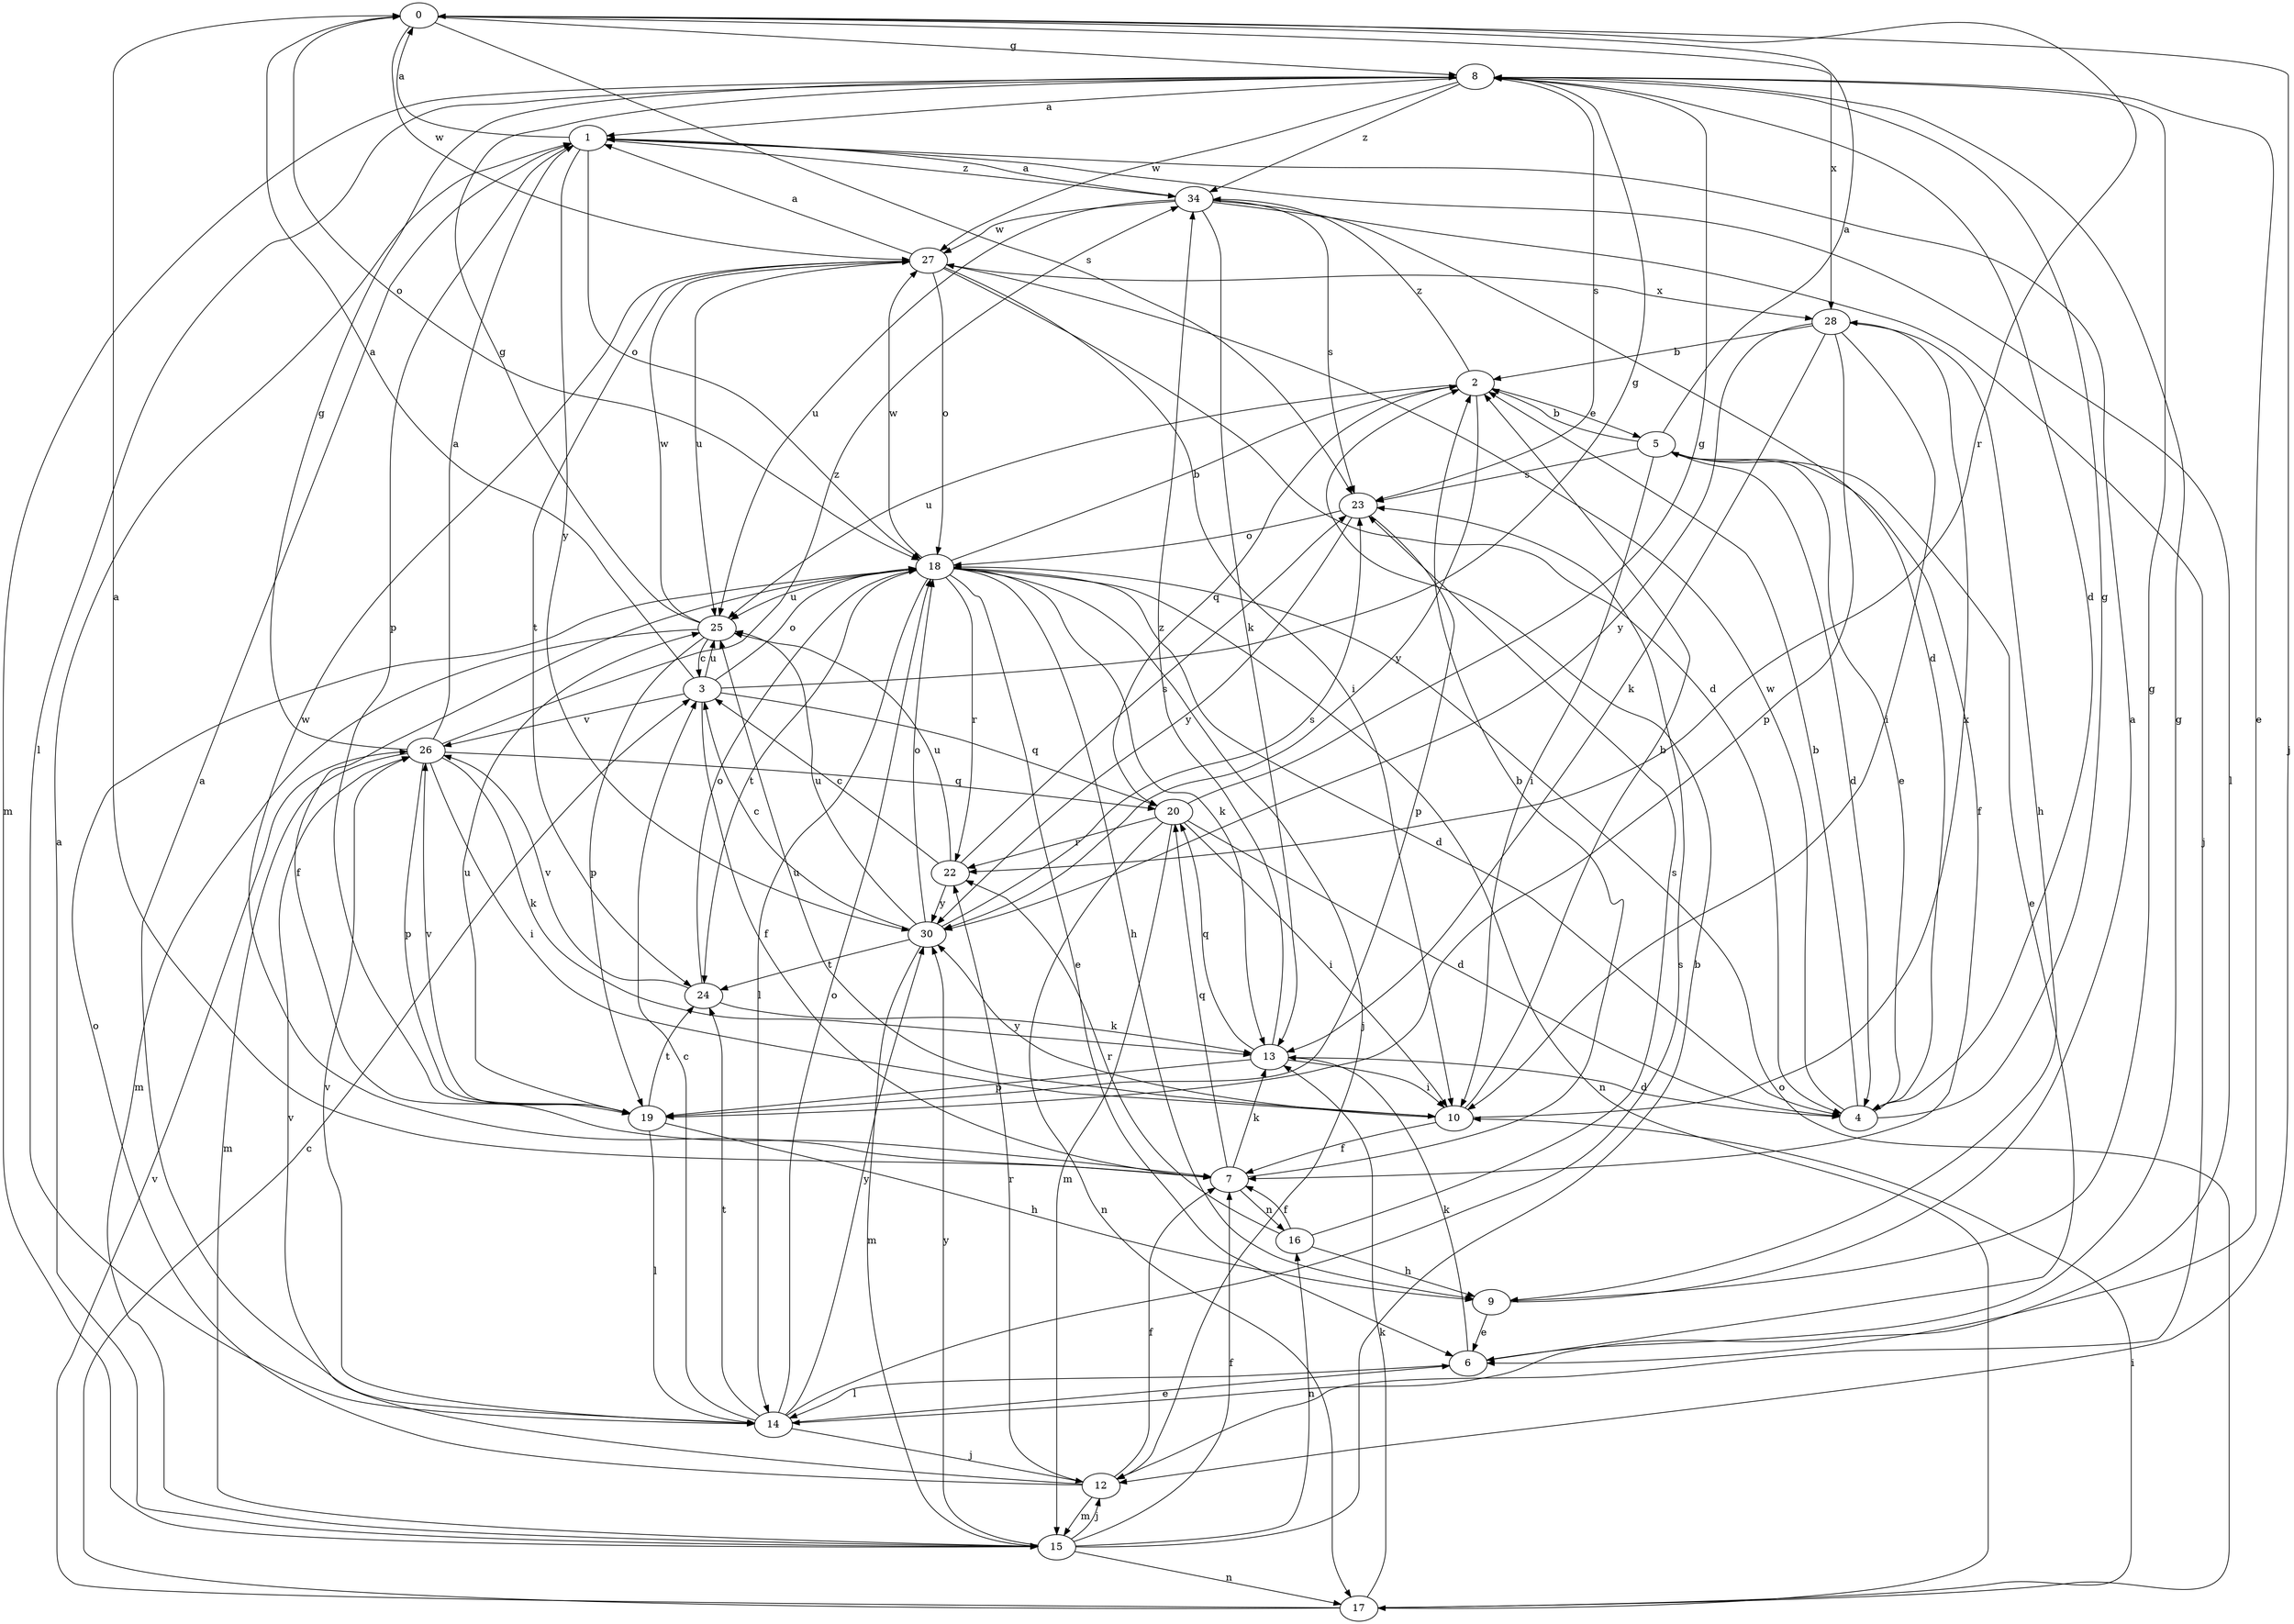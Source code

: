 strict digraph  {
0;
1;
2;
3;
4;
5;
6;
7;
8;
9;
10;
12;
13;
14;
15;
16;
17;
18;
19;
20;
22;
23;
24;
25;
26;
27;
28;
30;
34;
0 -> 8  [label=g];
0 -> 12  [label=j];
0 -> 18  [label=o];
0 -> 22  [label=r];
0 -> 23  [label=s];
0 -> 27  [label=w];
0 -> 28  [label=x];
1 -> 0  [label=a];
1 -> 14  [label=l];
1 -> 18  [label=o];
1 -> 19  [label=p];
1 -> 30  [label=y];
1 -> 34  [label=z];
2 -> 5  [label=e];
2 -> 20  [label=q];
2 -> 25  [label=u];
2 -> 30  [label=y];
2 -> 34  [label=z];
3 -> 0  [label=a];
3 -> 7  [label=f];
3 -> 8  [label=g];
3 -> 18  [label=o];
3 -> 20  [label=q];
3 -> 25  [label=u];
3 -> 26  [label=v];
4 -> 2  [label=b];
4 -> 5  [label=e];
4 -> 8  [label=g];
4 -> 27  [label=w];
5 -> 0  [label=a];
5 -> 2  [label=b];
5 -> 4  [label=d];
5 -> 6  [label=e];
5 -> 7  [label=f];
5 -> 10  [label=i];
5 -> 23  [label=s];
6 -> 8  [label=g];
6 -> 13  [label=k];
6 -> 14  [label=l];
7 -> 0  [label=a];
7 -> 2  [label=b];
7 -> 13  [label=k];
7 -> 16  [label=n];
7 -> 20  [label=q];
7 -> 27  [label=w];
8 -> 1  [label=a];
8 -> 4  [label=d];
8 -> 6  [label=e];
8 -> 14  [label=l];
8 -> 15  [label=m];
8 -> 23  [label=s];
8 -> 27  [label=w];
8 -> 34  [label=z];
9 -> 1  [label=a];
9 -> 6  [label=e];
9 -> 8  [label=g];
10 -> 2  [label=b];
10 -> 7  [label=f];
10 -> 25  [label=u];
10 -> 28  [label=x];
10 -> 30  [label=y];
12 -> 7  [label=f];
12 -> 15  [label=m];
12 -> 18  [label=o];
12 -> 22  [label=r];
12 -> 26  [label=v];
13 -> 4  [label=d];
13 -> 10  [label=i];
13 -> 19  [label=p];
13 -> 20  [label=q];
13 -> 34  [label=z];
14 -> 1  [label=a];
14 -> 3  [label=c];
14 -> 6  [label=e];
14 -> 12  [label=j];
14 -> 18  [label=o];
14 -> 23  [label=s];
14 -> 24  [label=t];
14 -> 26  [label=v];
14 -> 30  [label=y];
15 -> 1  [label=a];
15 -> 2  [label=b];
15 -> 7  [label=f];
15 -> 12  [label=j];
15 -> 16  [label=n];
15 -> 17  [label=n];
15 -> 30  [label=y];
16 -> 7  [label=f];
16 -> 9  [label=h];
16 -> 22  [label=r];
16 -> 23  [label=s];
17 -> 3  [label=c];
17 -> 10  [label=i];
17 -> 13  [label=k];
17 -> 18  [label=o];
17 -> 26  [label=v];
18 -> 2  [label=b];
18 -> 4  [label=d];
18 -> 6  [label=e];
18 -> 7  [label=f];
18 -> 9  [label=h];
18 -> 12  [label=j];
18 -> 13  [label=k];
18 -> 14  [label=l];
18 -> 17  [label=n];
18 -> 22  [label=r];
18 -> 24  [label=t];
18 -> 25  [label=u];
18 -> 27  [label=w];
19 -> 9  [label=h];
19 -> 14  [label=l];
19 -> 24  [label=t];
19 -> 25  [label=u];
19 -> 26  [label=v];
20 -> 4  [label=d];
20 -> 8  [label=g];
20 -> 10  [label=i];
20 -> 15  [label=m];
20 -> 17  [label=n];
20 -> 22  [label=r];
22 -> 3  [label=c];
22 -> 23  [label=s];
22 -> 25  [label=u];
22 -> 30  [label=y];
23 -> 18  [label=o];
23 -> 19  [label=p];
23 -> 30  [label=y];
24 -> 13  [label=k];
24 -> 18  [label=o];
24 -> 26  [label=v];
25 -> 3  [label=c];
25 -> 8  [label=g];
25 -> 15  [label=m];
25 -> 19  [label=p];
25 -> 27  [label=w];
26 -> 1  [label=a];
26 -> 8  [label=g];
26 -> 10  [label=i];
26 -> 13  [label=k];
26 -> 15  [label=m];
26 -> 19  [label=p];
26 -> 20  [label=q];
26 -> 34  [label=z];
27 -> 1  [label=a];
27 -> 4  [label=d];
27 -> 10  [label=i];
27 -> 18  [label=o];
27 -> 24  [label=t];
27 -> 25  [label=u];
27 -> 28  [label=x];
28 -> 2  [label=b];
28 -> 9  [label=h];
28 -> 10  [label=i];
28 -> 13  [label=k];
28 -> 19  [label=p];
28 -> 30  [label=y];
30 -> 3  [label=c];
30 -> 15  [label=m];
30 -> 18  [label=o];
30 -> 23  [label=s];
30 -> 24  [label=t];
30 -> 25  [label=u];
34 -> 1  [label=a];
34 -> 4  [label=d];
34 -> 12  [label=j];
34 -> 13  [label=k];
34 -> 23  [label=s];
34 -> 25  [label=u];
34 -> 27  [label=w];
}

